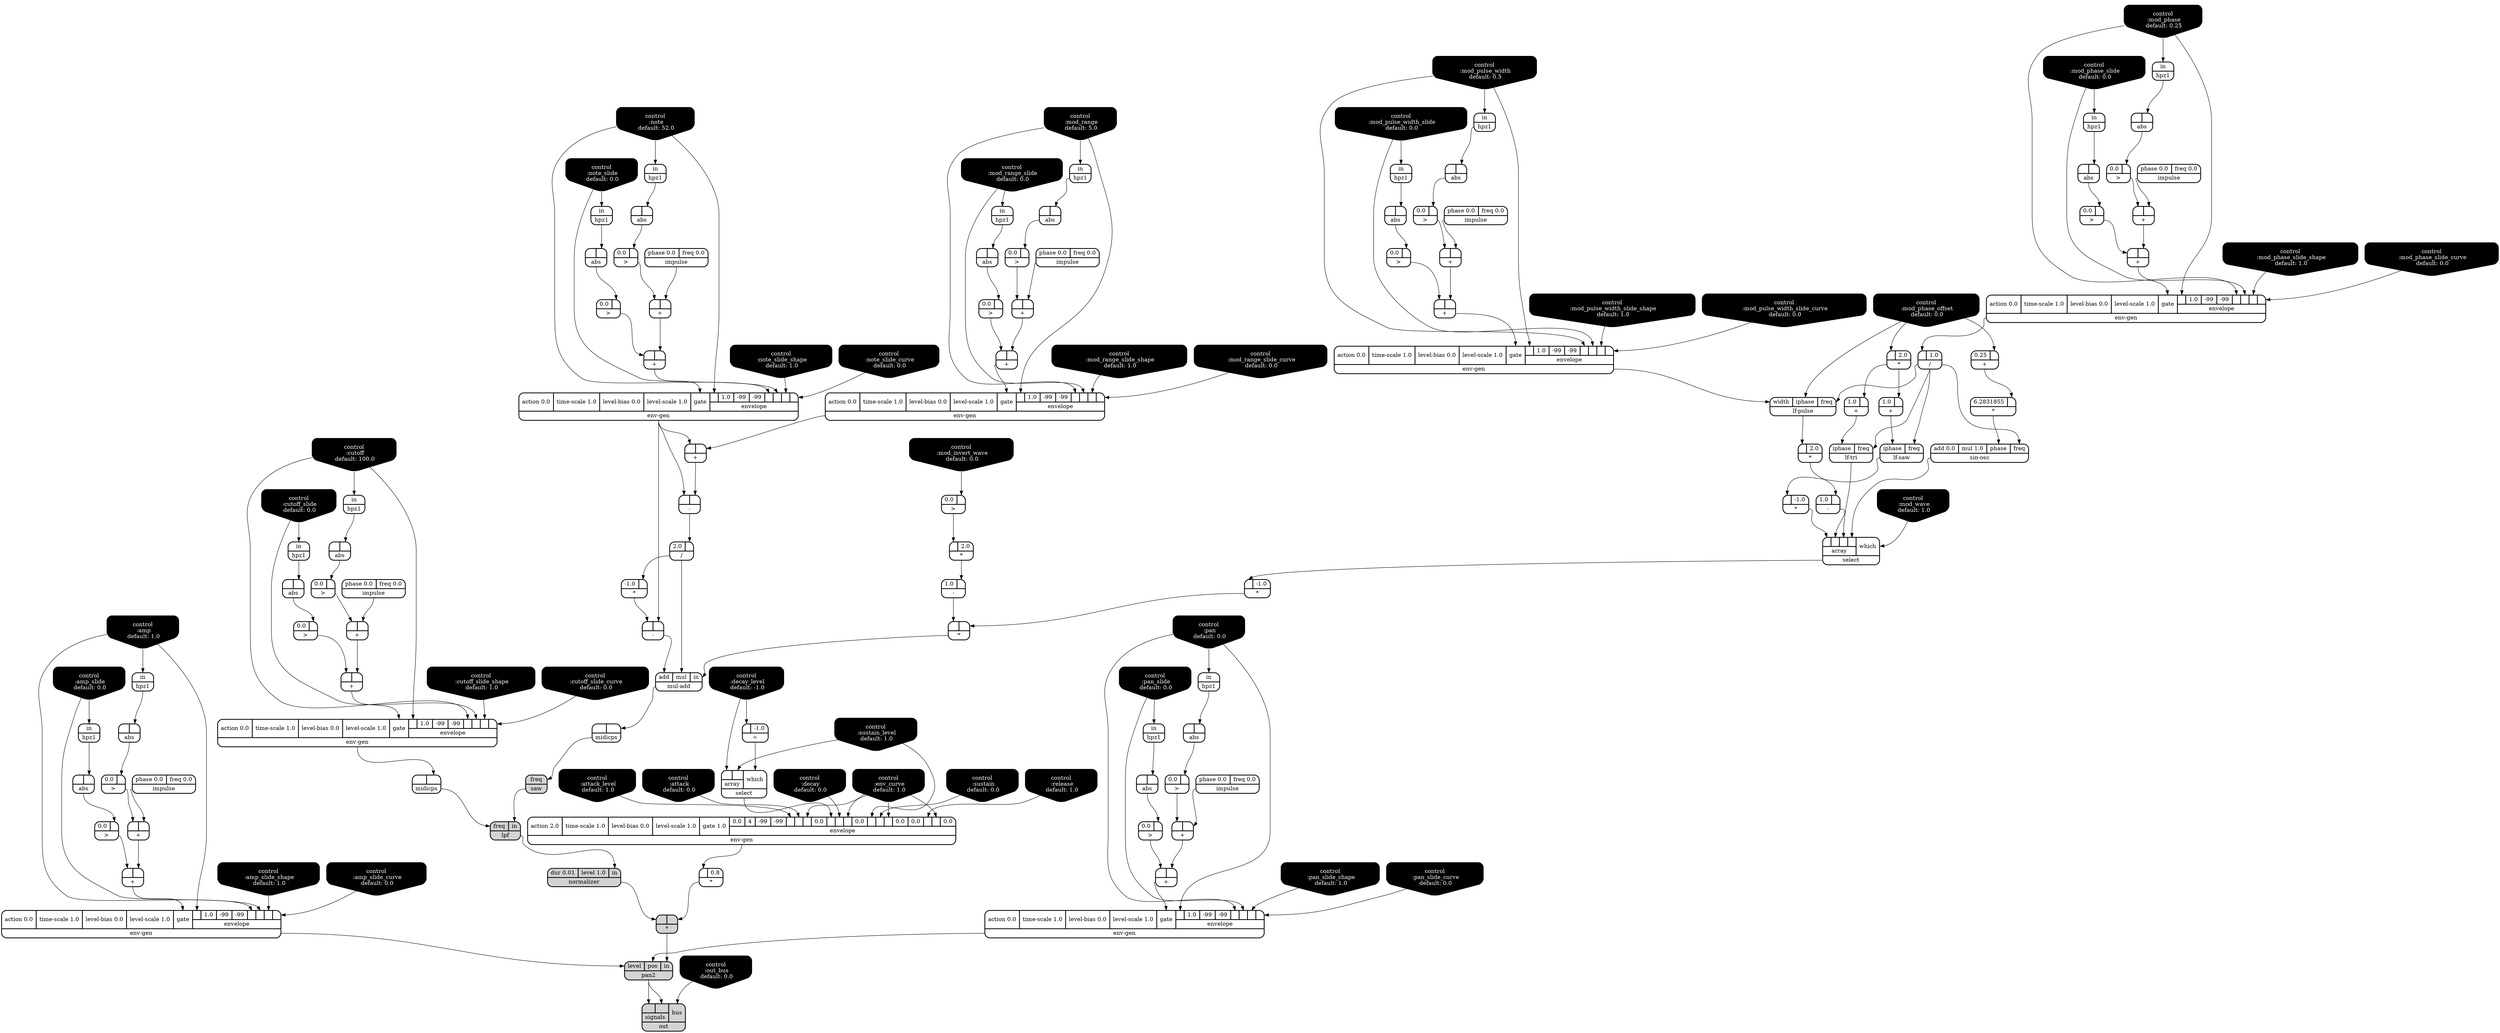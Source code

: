 digraph synthdef {
67 [label = "{{ <b> -1.0|<a> } |<__UG_NAME__>* }" style="bold, rounded" shape=record rankdir=LR];
80 [label = "{{ <b> |<a> 0.8} |<__UG_NAME__>* }" style="bold, rounded" shape=record rankdir=LR];
92 [label = "{{ <b> |<a> 2.0} |<__UG_NAME__>* }" style="bold, rounded" shape=record rankdir=LR];
95 [label = "{{ <b> |<a> -1.0} |<__UG_NAME__>* }" style="bold, rounded" shape=record rankdir=LR];
102 [label = "{{ <b> |<a> 2.0} |<__UG_NAME__>* }" style="bold, rounded" shape=record rankdir=LR];
107 [label = "{{ <b> 6.2831855|<a> } |<__UG_NAME__>* }" style="bold, rounded" shape=record rankdir=LR];
110 [label = "{{ <b> |<a> -1.0} |<__UG_NAME__>* }" style="bold, rounded" shape=record rankdir=LR];
112 [label = "{{ <b> |<a> 2.0} |<__UG_NAME__>* }" style="bold, rounded" shape=record rankdir=LR];
114 [label = "{{ <b> |<a> } |<__UG_NAME__>* }" style="bold, rounded" shape=record rankdir=LR];
127 [label = "{{ <b> |<a> } |<__UG_NAME__>* }" style="filled, bold, rounded"  shape=record rankdir=LR];
48 [label = "{{ <b> |<a> } |<__UG_NAME__>+ }" style="bold, rounded" shape=record rankdir=LR];
52 [label = "{{ <b> |<a> } |<__UG_NAME__>+ }" style="bold, rounded" shape=record rankdir=LR];
57 [label = "{{ <b> |<a> } |<__UG_NAME__>+ }" style="bold, rounded" shape=record rankdir=LR];
61 [label = "{{ <b> |<a> } |<__UG_NAME__>+ }" style="bold, rounded" shape=record rankdir=LR];
64 [label = "{{ <b> |<a> } |<__UG_NAME__>+ }" style="bold, rounded" shape=record rankdir=LR];
76 [label = "{{ <b> |<a> } |<__UG_NAME__>+ }" style="bold, rounded" shape=record rankdir=LR];
85 [label = "{{ <b> |<a> } |<__UG_NAME__>+ }" style="bold, rounded" shape=record rankdir=LR];
89 [label = "{{ <b> |<a> } |<__UG_NAME__>+ }" style="bold, rounded" shape=record rankdir=LR];
93 [label = "{{ <b> 1.0|<a> } |<__UG_NAME__>+ }" style="bold, rounded" shape=record rankdir=LR];
97 [label = "{{ <b> |<a> } |<__UG_NAME__>+ }" style="bold, rounded" shape=record rankdir=LR];
99 [label = "{{ <b> |<a> } |<__UG_NAME__>+ }" style="bold, rounded" shape=record rankdir=LR];
104 [label = "{{ <b> 1.0|<a> } |<__UG_NAME__>+ }" style="bold, rounded" shape=record rankdir=LR];
106 [label = "{{ <b> 0.25|<a> } |<__UG_NAME__>+ }" style="bold, rounded" shape=record rankdir=LR];
122 [label = "{{ <b> |<a> } |<__UG_NAME__>+ }" style="bold, rounded" shape=record rankdir=LR];
131 [label = "{{ <b> |<a> } |<__UG_NAME__>+ }" style="bold, rounded" shape=record rankdir=LR];
135 [label = "{{ <b> |<a> } |<__UG_NAME__>+ }" style="bold, rounded" shape=record rankdir=LR];
139 [label = "{{ <b> |<a> } |<__UG_NAME__>+ }" style="bold, rounded" shape=record rankdir=LR];
143 [label = "{{ <b> |<a> } |<__UG_NAME__>+ }" style="bold, rounded" shape=record rankdir=LR];
65 [label = "{{ <b> |<a> } |<__UG_NAME__>- }" style="bold, rounded" shape=record rankdir=LR];
103 [label = "{{ <b> 1.0|<a> } |<__UG_NAME__>- }" style="bold, rounded" shape=record rankdir=LR];
113 [label = "{{ <b> 1.0|<a> } |<__UG_NAME__>- }" style="bold, rounded" shape=record rankdir=LR];
115 [label = "{{ <b> |<a> } |<__UG_NAME__>- }" style="bold, rounded" shape=record rankdir=LR];
66 [label = "{{ <b> 2.0|<a> } |<__UG_NAME__>/ }" style="bold, rounded" shape=record rankdir=LR];
91 [label = "{{ <b> |<a> 1.0} |<__UG_NAME__>/ }" style="bold, rounded" shape=record rankdir=LR];
77 [label = "{{ <b> |<a> -1.0} |<__UG_NAME__>= }" style="bold, rounded" shape=record rankdir=LR];
47 [label = "{{ <b> 0.0|<a> } |<__UG_NAME__>\> }" style="bold, rounded" shape=record rankdir=LR];
51 [label = "{{ <b> 0.0|<a> } |<__UG_NAME__>\> }" style="bold, rounded" shape=record rankdir=LR];
56 [label = "{{ <b> 0.0|<a> } |<__UG_NAME__>\> }" style="bold, rounded" shape=record rankdir=LR];
60 [label = "{{ <b> 0.0|<a> } |<__UG_NAME__>\> }" style="bold, rounded" shape=record rankdir=LR];
73 [label = "{{ <b> 0.0|<a> } |<__UG_NAME__>\> }" style="bold, rounded" shape=record rankdir=LR];
75 [label = "{{ <b> 0.0|<a> } |<__UG_NAME__>\> }" style="bold, rounded" shape=record rankdir=LR];
84 [label = "{{ <b> 0.0|<a> } |<__UG_NAME__>\> }" style="bold, rounded" shape=record rankdir=LR];
88 [label = "{{ <b> 0.0|<a> } |<__UG_NAME__>\> }" style="bold, rounded" shape=record rankdir=LR];
98 [label = "{{ <b> 0.0|<a> } |<__UG_NAME__>\> }" style="bold, rounded" shape=record rankdir=LR];
111 [label = "{{ <b> 0.0|<a> } |<__UG_NAME__>\> }" style="bold, rounded" shape=record rankdir=LR];
121 [label = "{{ <b> 0.0|<a> } |<__UG_NAME__>\> }" style="bold, rounded" shape=record rankdir=LR];
130 [label = "{{ <b> 0.0|<a> } |<__UG_NAME__>\> }" style="bold, rounded" shape=record rankdir=LR];
134 [label = "{{ <b> 0.0|<a> } |<__UG_NAME__>\> }" style="bold, rounded" shape=record rankdir=LR];
138 [label = "{{ <b> 0.0|<a> } |<__UG_NAME__>\> }" style="bold, rounded" shape=record rankdir=LR];
142 [label = "{{ <b> 0.0|<a> } |<__UG_NAME__>\> }" style="bold, rounded" shape=record rankdir=LR];
41 [label = "{{ <b> |<a> } |<__UG_NAME__>abs }" style="bold, rounded" shape=record rankdir=LR];
43 [label = "{{ <b> |<a> } |<__UG_NAME__>abs }" style="bold, rounded" shape=record rankdir=LR];
46 [label = "{{ <b> |<a> } |<__UG_NAME__>abs }" style="bold, rounded" shape=record rankdir=LR];
50 [label = "{{ <b> |<a> } |<__UG_NAME__>abs }" style="bold, rounded" shape=record rankdir=LR];
55 [label = "{{ <b> |<a> } |<__UG_NAME__>abs }" style="bold, rounded" shape=record rankdir=LR];
59 [label = "{{ <b> |<a> } |<__UG_NAME__>abs }" style="bold, rounded" shape=record rankdir=LR];
69 [label = "{{ <b> |<a> } |<__UG_NAME__>abs }" style="bold, rounded" shape=record rankdir=LR];
72 [label = "{{ <b> |<a> } |<__UG_NAME__>abs }" style="bold, rounded" shape=record rankdir=LR];
83 [label = "{{ <b> |<a> } |<__UG_NAME__>abs }" style="bold, rounded" shape=record rankdir=LR];
87 [label = "{{ <b> |<a> } |<__UG_NAME__>abs }" style="bold, rounded" shape=record rankdir=LR];
120 [label = "{{ <b> |<a> } |<__UG_NAME__>abs }" style="bold, rounded" shape=record rankdir=LR];
129 [label = "{{ <b> |<a> } |<__UG_NAME__>abs }" style="bold, rounded" shape=record rankdir=LR];
133 [label = "{{ <b> |<a> } |<__UG_NAME__>abs }" style="bold, rounded" shape=record rankdir=LR];
141 [label = "{{ <b> |<a> } |<__UG_NAME__>abs }" style="bold, rounded" shape=record rankdir=LR];
0 [label = "control
 :note
 default: 52.0" shape=invhouse style="rounded, filled, bold" fillcolor=black fontcolor=white ]; 
1 [label = "control
 :note_slide
 default: 0.0" shape=invhouse style="rounded, filled, bold" fillcolor=black fontcolor=white ]; 
2 [label = "control
 :note_slide_shape
 default: 1.0" shape=invhouse style="rounded, filled, bold" fillcolor=black fontcolor=white ]; 
3 [label = "control
 :note_slide_curve
 default: 0.0" shape=invhouse style="rounded, filled, bold" fillcolor=black fontcolor=white ]; 
4 [label = "control
 :amp
 default: 1.0" shape=invhouse style="rounded, filled, bold" fillcolor=black fontcolor=white ]; 
5 [label = "control
 :amp_slide
 default: 0.0" shape=invhouse style="rounded, filled, bold" fillcolor=black fontcolor=white ]; 
6 [label = "control
 :amp_slide_shape
 default: 1.0" shape=invhouse style="rounded, filled, bold" fillcolor=black fontcolor=white ]; 
7 [label = "control
 :amp_slide_curve
 default: 0.0" shape=invhouse style="rounded, filled, bold" fillcolor=black fontcolor=white ]; 
8 [label = "control
 :pan
 default: 0.0" shape=invhouse style="rounded, filled, bold" fillcolor=black fontcolor=white ]; 
9 [label = "control
 :pan_slide
 default: 0.0" shape=invhouse style="rounded, filled, bold" fillcolor=black fontcolor=white ]; 
10 [label = "control
 :pan_slide_shape
 default: 1.0" shape=invhouse style="rounded, filled, bold" fillcolor=black fontcolor=white ]; 
11 [label = "control
 :pan_slide_curve
 default: 0.0" shape=invhouse style="rounded, filled, bold" fillcolor=black fontcolor=white ]; 
12 [label = "control
 :attack
 default: 0.0" shape=invhouse style="rounded, filled, bold" fillcolor=black fontcolor=white ]; 
13 [label = "control
 :decay
 default: 0.0" shape=invhouse style="rounded, filled, bold" fillcolor=black fontcolor=white ]; 
14 [label = "control
 :sustain
 default: 0.0" shape=invhouse style="rounded, filled, bold" fillcolor=black fontcolor=white ]; 
15 [label = "control
 :release
 default: 1.0" shape=invhouse style="rounded, filled, bold" fillcolor=black fontcolor=white ]; 
16 [label = "control
 :attack_level
 default: 1.0" shape=invhouse style="rounded, filled, bold" fillcolor=black fontcolor=white ]; 
17 [label = "control
 :decay_level
 default: -1.0" shape=invhouse style="rounded, filled, bold" fillcolor=black fontcolor=white ]; 
18 [label = "control
 :sustain_level
 default: 1.0" shape=invhouse style="rounded, filled, bold" fillcolor=black fontcolor=white ]; 
19 [label = "control
 :env_curve
 default: 1.0" shape=invhouse style="rounded, filled, bold" fillcolor=black fontcolor=white ]; 
20 [label = "control
 :cutoff
 default: 100.0" shape=invhouse style="rounded, filled, bold" fillcolor=black fontcolor=white ]; 
21 [label = "control
 :cutoff_slide
 default: 0.0" shape=invhouse style="rounded, filled, bold" fillcolor=black fontcolor=white ]; 
22 [label = "control
 :cutoff_slide_shape
 default: 1.0" shape=invhouse style="rounded, filled, bold" fillcolor=black fontcolor=white ]; 
23 [label = "control
 :cutoff_slide_curve
 default: 0.0" shape=invhouse style="rounded, filled, bold" fillcolor=black fontcolor=white ]; 
24 [label = "control
 :mod_phase
 default: 0.25" shape=invhouse style="rounded, filled, bold" fillcolor=black fontcolor=white ]; 
25 [label = "control
 :mod_phase_slide
 default: 0.0" shape=invhouse style="rounded, filled, bold" fillcolor=black fontcolor=white ]; 
26 [label = "control
 :mod_phase_slide_shape
 default: 1.0" shape=invhouse style="rounded, filled, bold" fillcolor=black fontcolor=white ]; 
27 [label = "control
 :mod_phase_slide_curve
 default: 0.0" shape=invhouse style="rounded, filled, bold" fillcolor=black fontcolor=white ]; 
28 [label = "control
 :mod_range
 default: 5.0" shape=invhouse style="rounded, filled, bold" fillcolor=black fontcolor=white ]; 
29 [label = "control
 :mod_range_slide
 default: 0.0" shape=invhouse style="rounded, filled, bold" fillcolor=black fontcolor=white ]; 
30 [label = "control
 :mod_range_slide_shape
 default: 1.0" shape=invhouse style="rounded, filled, bold" fillcolor=black fontcolor=white ]; 
31 [label = "control
 :mod_range_slide_curve
 default: 0.0" shape=invhouse style="rounded, filled, bold" fillcolor=black fontcolor=white ]; 
32 [label = "control
 :mod_pulse_width
 default: 0.5" shape=invhouse style="rounded, filled, bold" fillcolor=black fontcolor=white ]; 
33 [label = "control
 :mod_pulse_width_slide
 default: 0.0" shape=invhouse style="rounded, filled, bold" fillcolor=black fontcolor=white ]; 
34 [label = "control
 :mod_pulse_width_slide_shape
 default: 1.0" shape=invhouse style="rounded, filled, bold" fillcolor=black fontcolor=white ]; 
35 [label = "control
 :mod_pulse_width_slide_curve
 default: 0.0" shape=invhouse style="rounded, filled, bold" fillcolor=black fontcolor=white ]; 
36 [label = "control
 :mod_phase_offset
 default: 0.0" shape=invhouse style="rounded, filled, bold" fillcolor=black fontcolor=white ]; 
37 [label = "control
 :mod_wave
 default: 1.0" shape=invhouse style="rounded, filled, bold" fillcolor=black fontcolor=white ]; 
38 [label = "control
 :mod_invert_wave
 default: 0.0" shape=invhouse style="rounded, filled, bold" fillcolor=black fontcolor=white ]; 
39 [label = "control
 :out_bus
 default: 0.0" shape=invhouse style="rounded, filled, bold" fillcolor=black fontcolor=white ]; 
62 [label = "{{ <action> action 0.0|<time____scale> time-scale 1.0|<level____bias> level-bias 0.0|<level____scale> level-scale 1.0|<gate> gate|{{<envelope___control___0>|1.0|-99|-99|<envelope___control___4>|<envelope___control___5>|<envelope___control___6>|<envelope___control___7>}|envelope}} |<__UG_NAME__>env-gen }" style="bold, rounded" shape=record rankdir=LR];
63 [label = "{{ <action> action 0.0|<time____scale> time-scale 1.0|<level____bias> level-bias 0.0|<level____scale> level-scale 1.0|<gate> gate|{{<envelope___control___0>|1.0|-99|-99|<envelope___control___4>|<envelope___control___5>|<envelope___control___6>|<envelope___control___7>}|envelope}} |<__UG_NAME__>env-gen }" style="bold, rounded" shape=record rankdir=LR];
79 [label = "{{ <action> action 2.0|<time____scale> time-scale 1.0|<level____bias> level-bias 0.0|<level____scale> level-scale 1.0|<gate> gate 1.0|{{0.0|4|-99|-99|<envelope___control___4>|<envelope___control___5>|<envelope___control___6>|0.0|<envelope___select___8>|<envelope___control___9>|<envelope___control___10>|0.0|<envelope___control___12>|<envelope___control___13>|<envelope___control___14>|0.0|0.0|<envelope___control___17>|<envelope___control___18>|0.0}|envelope}} |<__UG_NAME__>env-gen }" style="bold, rounded" shape=record rankdir=LR];
90 [label = "{{ <action> action 0.0|<time____scale> time-scale 1.0|<level____bias> level-bias 0.0|<level____scale> level-scale 1.0|<gate> gate|{{<envelope___control___0>|1.0|-99|-99|<envelope___control___4>|<envelope___control___5>|<envelope___control___6>|<envelope___control___7>}|envelope}} |<__UG_NAME__>env-gen }" style="bold, rounded" shape=record rankdir=LR];
100 [label = "{{ <action> action 0.0|<time____scale> time-scale 1.0|<level____bias> level-bias 0.0|<level____scale> level-scale 1.0|<gate> gate|{{<envelope___control___0>|1.0|-99|-99|<envelope___control___4>|<envelope___control___5>|<envelope___control___6>|<envelope___control___7>}|envelope}} |<__UG_NAME__>env-gen }" style="bold, rounded" shape=record rankdir=LR];
123 [label = "{{ <action> action 0.0|<time____scale> time-scale 1.0|<level____bias> level-bias 0.0|<level____scale> level-scale 1.0|<gate> gate|{{<envelope___control___0>|1.0|-99|-99|<envelope___control___4>|<envelope___control___5>|<envelope___control___6>|<envelope___control___7>}|envelope}} |<__UG_NAME__>env-gen }" style="bold, rounded" shape=record rankdir=LR];
136 [label = "{{ <action> action 0.0|<time____scale> time-scale 1.0|<level____bias> level-bias 0.0|<level____scale> level-scale 1.0|<gate> gate|{{<envelope___control___0>|1.0|-99|-99|<envelope___control___4>|<envelope___control___5>|<envelope___control___6>|<envelope___control___7>}|envelope}} |<__UG_NAME__>env-gen }" style="bold, rounded" shape=record rankdir=LR];
144 [label = "{{ <action> action 0.0|<time____scale> time-scale 1.0|<level____bias> level-bias 0.0|<level____scale> level-scale 1.0|<gate> gate|{{<envelope___control___0>|1.0|-99|-99|<envelope___control___4>|<envelope___control___5>|<envelope___control___6>|<envelope___control___7>}|envelope}} |<__UG_NAME__>env-gen }" style="bold, rounded" shape=record rankdir=LR];
40 [label = "{{ <in> in} |<__UG_NAME__>hpz1 }" style="bold, rounded" shape=record rankdir=LR];
42 [label = "{{ <in> in} |<__UG_NAME__>hpz1 }" style="bold, rounded" shape=record rankdir=LR];
45 [label = "{{ <in> in} |<__UG_NAME__>hpz1 }" style="bold, rounded" shape=record rankdir=LR];
49 [label = "{{ <in> in} |<__UG_NAME__>hpz1 }" style="bold, rounded" shape=record rankdir=LR];
54 [label = "{{ <in> in} |<__UG_NAME__>hpz1 }" style="bold, rounded" shape=record rankdir=LR];
58 [label = "{{ <in> in} |<__UG_NAME__>hpz1 }" style="bold, rounded" shape=record rankdir=LR];
68 [label = "{{ <in> in} |<__UG_NAME__>hpz1 }" style="bold, rounded" shape=record rankdir=LR];
70 [label = "{{ <in> in} |<__UG_NAME__>hpz1 }" style="bold, rounded" shape=record rankdir=LR];
71 [label = "{{ <in> in} |<__UG_NAME__>hpz1 }" style="bold, rounded" shape=record rankdir=LR];
82 [label = "{{ <in> in} |<__UG_NAME__>hpz1 }" style="bold, rounded" shape=record rankdir=LR];
86 [label = "{{ <in> in} |<__UG_NAME__>hpz1 }" style="bold, rounded" shape=record rankdir=LR];
119 [label = "{{ <in> in} |<__UG_NAME__>hpz1 }" style="bold, rounded" shape=record rankdir=LR];
132 [label = "{{ <in> in} |<__UG_NAME__>hpz1 }" style="bold, rounded" shape=record rankdir=LR];
140 [label = "{{ <in> in} |<__UG_NAME__>hpz1 }" style="bold, rounded" shape=record rankdir=LR];
44 [label = "{{ <phase> phase 0.0|<freq> freq 0.0} |<__UG_NAME__>impulse }" style="bold, rounded" shape=record rankdir=LR];
53 [label = "{{ <phase> phase 0.0|<freq> freq 0.0} |<__UG_NAME__>impulse }" style="bold, rounded" shape=record rankdir=LR];
74 [label = "{{ <phase> phase 0.0|<freq> freq 0.0} |<__UG_NAME__>impulse }" style="bold, rounded" shape=record rankdir=LR];
81 [label = "{{ <phase> phase 0.0|<freq> freq 0.0} |<__UG_NAME__>impulse }" style="bold, rounded" shape=record rankdir=LR];
96 [label = "{{ <phase> phase 0.0|<freq> freq 0.0} |<__UG_NAME__>impulse }" style="bold, rounded" shape=record rankdir=LR];
128 [label = "{{ <phase> phase 0.0|<freq> freq 0.0} |<__UG_NAME__>impulse }" style="bold, rounded" shape=record rankdir=LR];
137 [label = "{{ <phase> phase 0.0|<freq> freq 0.0} |<__UG_NAME__>impulse }" style="bold, rounded" shape=record rankdir=LR];
101 [label = "{{ <width> width|<iphase> iphase|<freq> freq} |<__UG_NAME__>lf-pulse }" style="bold, rounded" shape=record rankdir=LR];
94 [label = "{{ <iphase> iphase|<freq> freq} |<__UG_NAME__>lf-saw }" style="bold, rounded" shape=record rankdir=LR];
105 [label = "{{ <iphase> iphase|<freq> freq} |<__UG_NAME__>lf-tri }" style="bold, rounded" shape=record rankdir=LR];
125 [label = "{{ <freq> freq|<in> in} |<__UG_NAME__>lpf }" style="filled, bold, rounded"  shape=record rankdir=LR];
117 [label = "{{ <b> |<a> } |<__UG_NAME__>midicps }" style="bold, rounded" shape=record rankdir=LR];
124 [label = "{{ <b> |<a> } |<__UG_NAME__>midicps }" style="bold, rounded" shape=record rankdir=LR];
116 [label = "{{ <add> add|<mul> mul|<in> in} |<__UG_NAME__>mul-add }" style="bold, rounded" shape=record rankdir=LR];
126 [label = "{{ <dur> dur 0.01|<level> level 1.0|<in> in} |<__UG_NAME__>normalizer }" style="filled, bold, rounded"  shape=record rankdir=LR];
146 [label = "{{ {{<signals___pan2___0>|<signals___pan2___1>}|signals}|<bus> bus} |<__UG_NAME__>out }" style="filled, bold, rounded"  shape=record rankdir=LR];
145 [label = "{{ <level> level|<pos> pos|<in> in} |<__UG_NAME__>pan2 }" style="filled, bold, rounded"  shape=record rankdir=LR];
118 [label = "{{ <freq> freq} |<__UG_NAME__>saw }" style="filled, bold, rounded"  shape=record rankdir=LR];
78 [label = "{{ {{<array___control___0>|<array___control___1>}|array}|<which> which} |<__UG_NAME__>select }" style="bold, rounded" shape=record rankdir=LR];
109 [label = "{{ {{<array___binary____op____u____gen___0>|<array___binary____op____u____gen___1>|<array___lf____tri___2>|<array___sin____osc___3>}|array}|<which> which} |<__UG_NAME__>select }" style="bold, rounded" shape=record rankdir=LR];
108 [label = "{{ <add> add 0.0|<mul> mul 1.0|<phase> phase|<freq> freq} |<__UG_NAME__>sin-osc }" style="bold, rounded" shape=record rankdir=LR];

66:__UG_NAME__ -> 67:a ;
79:__UG_NAME__ -> 80:b ;
36:__UG_NAME__ -> 92:b ;
94:__UG_NAME__ -> 95:b ;
101:__UG_NAME__ -> 102:b ;
106:__UG_NAME__ -> 107:a ;
109:__UG_NAME__ -> 110:b ;
111:__UG_NAME__ -> 112:b ;
110:__UG_NAME__ -> 114:a ;
113:__UG_NAME__ -> 114:b ;
80:__UG_NAME__ -> 127:a ;
126:__UG_NAME__ -> 127:b ;
44:__UG_NAME__ -> 48:a ;
47:__UG_NAME__ -> 48:b ;
48:__UG_NAME__ -> 52:a ;
51:__UG_NAME__ -> 52:b ;
53:__UG_NAME__ -> 57:a ;
56:__UG_NAME__ -> 57:b ;
57:__UG_NAME__ -> 61:a ;
60:__UG_NAME__ -> 61:b ;
62:__UG_NAME__ -> 64:a ;
63:__UG_NAME__ -> 64:b ;
74:__UG_NAME__ -> 76:a ;
75:__UG_NAME__ -> 76:b ;
81:__UG_NAME__ -> 85:a ;
84:__UG_NAME__ -> 85:b ;
85:__UG_NAME__ -> 89:a ;
88:__UG_NAME__ -> 89:b ;
92:__UG_NAME__ -> 93:a ;
96:__UG_NAME__ -> 97:a ;
73:__UG_NAME__ -> 97:b ;
97:__UG_NAME__ -> 99:a ;
98:__UG_NAME__ -> 99:b ;
92:__UG_NAME__ -> 104:a ;
36:__UG_NAME__ -> 106:a ;
76:__UG_NAME__ -> 122:a ;
121:__UG_NAME__ -> 122:b ;
128:__UG_NAME__ -> 131:a ;
130:__UG_NAME__ -> 131:b ;
131:__UG_NAME__ -> 135:a ;
134:__UG_NAME__ -> 135:b ;
137:__UG_NAME__ -> 139:a ;
138:__UG_NAME__ -> 139:b ;
139:__UG_NAME__ -> 143:a ;
142:__UG_NAME__ -> 143:b ;
64:__UG_NAME__ -> 65:a ;
63:__UG_NAME__ -> 65:b ;
102:__UG_NAME__ -> 103:a ;
112:__UG_NAME__ -> 113:a ;
63:__UG_NAME__ -> 115:a ;
67:__UG_NAME__ -> 115:b ;
65:__UG_NAME__ -> 66:a ;
90:__UG_NAME__ -> 91:b ;
17:__UG_NAME__ -> 77:b ;
46:__UG_NAME__ -> 47:a ;
50:__UG_NAME__ -> 51:a ;
55:__UG_NAME__ -> 56:a ;
59:__UG_NAME__ -> 60:a ;
72:__UG_NAME__ -> 73:a ;
69:__UG_NAME__ -> 75:a ;
83:__UG_NAME__ -> 84:a ;
87:__UG_NAME__ -> 88:a ;
41:__UG_NAME__ -> 98:a ;
38:__UG_NAME__ -> 111:a ;
120:__UG_NAME__ -> 121:a ;
129:__UG_NAME__ -> 130:a ;
133:__UG_NAME__ -> 134:a ;
43:__UG_NAME__ -> 138:a ;
141:__UG_NAME__ -> 142:a ;
40:__UG_NAME__ -> 41:a ;
42:__UG_NAME__ -> 43:a ;
45:__UG_NAME__ -> 46:a ;
49:__UG_NAME__ -> 50:a ;
54:__UG_NAME__ -> 55:a ;
58:__UG_NAME__ -> 59:a ;
68:__UG_NAME__ -> 69:a ;
71:__UG_NAME__ -> 72:a ;
82:__UG_NAME__ -> 83:a ;
86:__UG_NAME__ -> 87:a ;
119:__UG_NAME__ -> 120:a ;
70:__UG_NAME__ -> 129:a ;
132:__UG_NAME__ -> 133:a ;
140:__UG_NAME__ -> 141:a ;
28:__UG_NAME__ -> 62:envelope___control___0 ;
28:__UG_NAME__ -> 62:envelope___control___4 ;
29:__UG_NAME__ -> 62:envelope___control___5 ;
30:__UG_NAME__ -> 62:envelope___control___6 ;
31:__UG_NAME__ -> 62:envelope___control___7 ;
61:__UG_NAME__ -> 62:gate ;
0:__UG_NAME__ -> 63:envelope___control___0 ;
0:__UG_NAME__ -> 63:envelope___control___4 ;
1:__UG_NAME__ -> 63:envelope___control___5 ;
2:__UG_NAME__ -> 63:envelope___control___6 ;
3:__UG_NAME__ -> 63:envelope___control___7 ;
52:__UG_NAME__ -> 63:gate ;
16:__UG_NAME__ -> 79:envelope___control___4 ;
12:__UG_NAME__ -> 79:envelope___control___5 ;
19:__UG_NAME__ -> 79:envelope___control___6 ;
78:__UG_NAME__ -> 79:envelope___select___8 ;
13:__UG_NAME__ -> 79:envelope___control___9 ;
19:__UG_NAME__ -> 79:envelope___control___10 ;
18:__UG_NAME__ -> 79:envelope___control___12 ;
14:__UG_NAME__ -> 79:envelope___control___13 ;
19:__UG_NAME__ -> 79:envelope___control___14 ;
15:__UG_NAME__ -> 79:envelope___control___17 ;
19:__UG_NAME__ -> 79:envelope___control___18 ;
24:__UG_NAME__ -> 90:envelope___control___0 ;
24:__UG_NAME__ -> 90:envelope___control___4 ;
25:__UG_NAME__ -> 90:envelope___control___5 ;
26:__UG_NAME__ -> 90:envelope___control___6 ;
27:__UG_NAME__ -> 90:envelope___control___7 ;
89:__UG_NAME__ -> 90:gate ;
32:__UG_NAME__ -> 100:envelope___control___0 ;
32:__UG_NAME__ -> 100:envelope___control___4 ;
33:__UG_NAME__ -> 100:envelope___control___5 ;
34:__UG_NAME__ -> 100:envelope___control___6 ;
35:__UG_NAME__ -> 100:envelope___control___7 ;
99:__UG_NAME__ -> 100:gate ;
20:__UG_NAME__ -> 123:envelope___control___0 ;
20:__UG_NAME__ -> 123:envelope___control___4 ;
21:__UG_NAME__ -> 123:envelope___control___5 ;
22:__UG_NAME__ -> 123:envelope___control___6 ;
23:__UG_NAME__ -> 123:envelope___control___7 ;
122:__UG_NAME__ -> 123:gate ;
8:__UG_NAME__ -> 136:envelope___control___0 ;
8:__UG_NAME__ -> 136:envelope___control___4 ;
9:__UG_NAME__ -> 136:envelope___control___5 ;
10:__UG_NAME__ -> 136:envelope___control___6 ;
11:__UG_NAME__ -> 136:envelope___control___7 ;
135:__UG_NAME__ -> 136:gate ;
4:__UG_NAME__ -> 144:envelope___control___0 ;
4:__UG_NAME__ -> 144:envelope___control___4 ;
5:__UG_NAME__ -> 144:envelope___control___5 ;
6:__UG_NAME__ -> 144:envelope___control___6 ;
7:__UG_NAME__ -> 144:envelope___control___7 ;
143:__UG_NAME__ -> 144:gate ;
33:__UG_NAME__ -> 40:in ;
4:__UG_NAME__ -> 42:in ;
0:__UG_NAME__ -> 45:in ;
1:__UG_NAME__ -> 49:in ;
28:__UG_NAME__ -> 54:in ;
29:__UG_NAME__ -> 58:in ;
20:__UG_NAME__ -> 68:in ;
8:__UG_NAME__ -> 70:in ;
32:__UG_NAME__ -> 71:in ;
24:__UG_NAME__ -> 82:in ;
25:__UG_NAME__ -> 86:in ;
21:__UG_NAME__ -> 119:in ;
9:__UG_NAME__ -> 132:in ;
5:__UG_NAME__ -> 140:in ;
91:__UG_NAME__ -> 101:freq ;
36:__UG_NAME__ -> 101:iphase ;
100:__UG_NAME__ -> 101:width ;
91:__UG_NAME__ -> 94:freq ;
93:__UG_NAME__ -> 94:iphase ;
91:__UG_NAME__ -> 105:freq ;
104:__UG_NAME__ -> 105:iphase ;
118:__UG_NAME__ -> 125:in ;
124:__UG_NAME__ -> 125:freq ;
116:__UG_NAME__ -> 117:a ;
123:__UG_NAME__ -> 124:a ;
114:__UG_NAME__ -> 116:in ;
66:__UG_NAME__ -> 116:mul ;
115:__UG_NAME__ -> 116:add ;
125:__UG_NAME__ -> 126:in ;
39:__UG_NAME__ -> 146:bus ;
145:__UG_NAME__ -> 146:signals___pan2___0 ;
145:__UG_NAME__ -> 146:signals___pan2___1 ;
127:__UG_NAME__ -> 145:in ;
136:__UG_NAME__ -> 145:pos ;
144:__UG_NAME__ -> 145:level ;
117:__UG_NAME__ -> 118:freq ;
77:__UG_NAME__ -> 78:which ;
17:__UG_NAME__ -> 78:array___control___0 ;
18:__UG_NAME__ -> 78:array___control___1 ;
37:__UG_NAME__ -> 109:which ;
95:__UG_NAME__ -> 109:array___binary____op____u____gen___0 ;
103:__UG_NAME__ -> 109:array___binary____op____u____gen___1 ;
105:__UG_NAME__ -> 109:array___lf____tri___2 ;
108:__UG_NAME__ -> 109:array___sin____osc___3 ;
91:__UG_NAME__ -> 108:freq ;
107:__UG_NAME__ -> 108:phase ;

}